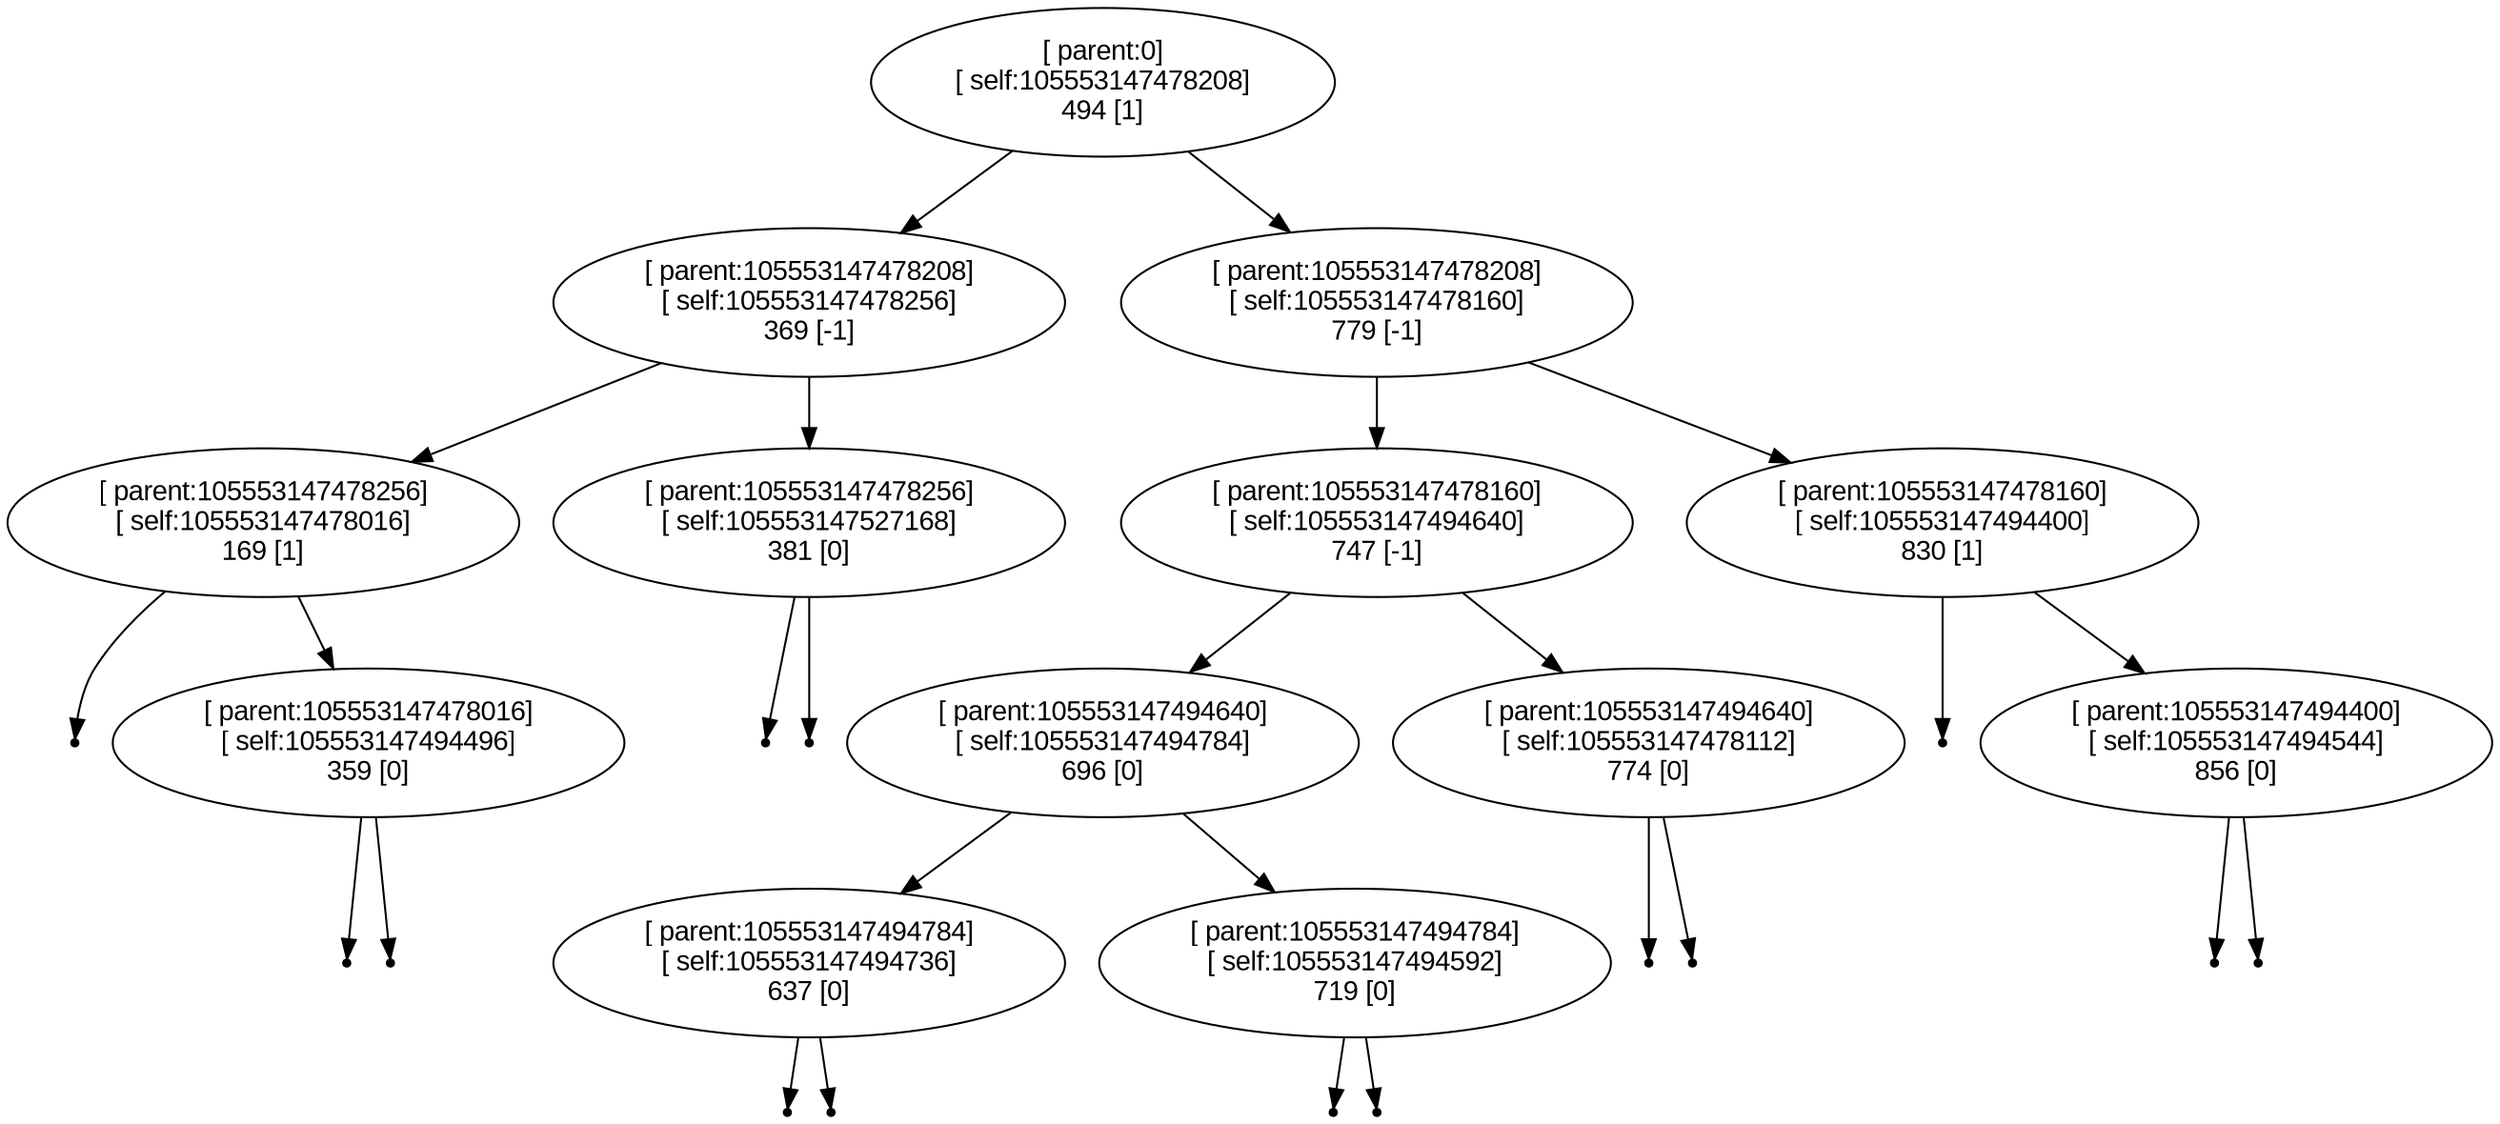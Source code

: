 digraph BST {
    node [fontname="Arial"];
    "[ parent:0]
[ self:105553147478208]
494 [1]" -> "[ parent:105553147478208]
[ self:105553147478256]
369 [-1]";
    "[ parent:0]
[ self:105553147478208]
494 [1]" -> "[ parent:105553147478208]
[ self:105553147478160]
779 [-1]";
    "[ parent:105553147478208]
[ self:105553147478256]
369 [-1]" -> "[ parent:105553147478256]
[ self:105553147478016]
169 [1]";
    "[ parent:105553147478208]
[ self:105553147478256]
369 [-1]" -> "[ parent:105553147478256]
[ self:105553147527168]
381 [0]";
    null112 [shape=point];
    "[ parent:105553147478256]
[ self:105553147478016]
169 [1]" -> "null112"
    "[ parent:105553147478256]
[ self:105553147478016]
169 [1]" -> "[ parent:105553147478016]
[ self:105553147494496]
359 [0]";
    null113 [shape=point];
    "[ parent:105553147478016]
[ self:105553147494496]
359 [0]" -> "null113"
    null114 [shape=point];
    "[ parent:105553147478016]
[ self:105553147494496]
359 [0]" -> "null114"
    null115 [shape=point];
    "[ parent:105553147478256]
[ self:105553147527168]
381 [0]" -> "null115"
    null116 [shape=point];
    "[ parent:105553147478256]
[ self:105553147527168]
381 [0]" -> "null116"
    "[ parent:105553147478208]
[ self:105553147478160]
779 [-1]" -> "[ parent:105553147478160]
[ self:105553147494640]
747 [-1]";
    "[ parent:105553147478208]
[ self:105553147478160]
779 [-1]" -> "[ parent:105553147478160]
[ self:105553147494400]
830 [1]";
    "[ parent:105553147478160]
[ self:105553147494640]
747 [-1]" -> "[ parent:105553147494640]
[ self:105553147494784]
696 [0]";
    "[ parent:105553147478160]
[ self:105553147494640]
747 [-1]" -> "[ parent:105553147494640]
[ self:105553147478112]
774 [0]";
    "[ parent:105553147494640]
[ self:105553147494784]
696 [0]" -> "[ parent:105553147494784]
[ self:105553147494736]
637 [0]";
    "[ parent:105553147494640]
[ self:105553147494784]
696 [0]" -> "[ parent:105553147494784]
[ self:105553147494592]
719 [0]";
    null117 [shape=point];
    "[ parent:105553147494784]
[ self:105553147494736]
637 [0]" -> "null117"
    null118 [shape=point];
    "[ parent:105553147494784]
[ self:105553147494736]
637 [0]" -> "null118"
    null119 [shape=point];
    "[ parent:105553147494784]
[ self:105553147494592]
719 [0]" -> "null119"
    null120 [shape=point];
    "[ parent:105553147494784]
[ self:105553147494592]
719 [0]" -> "null120"
    null121 [shape=point];
    "[ parent:105553147494640]
[ self:105553147478112]
774 [0]" -> "null121"
    null122 [shape=point];
    "[ parent:105553147494640]
[ self:105553147478112]
774 [0]" -> "null122"
    null123 [shape=point];
    "[ parent:105553147478160]
[ self:105553147494400]
830 [1]" -> "null123"
    "[ parent:105553147478160]
[ self:105553147494400]
830 [1]" -> "[ parent:105553147494400]
[ self:105553147494544]
856 [0]";
    null124 [shape=point];
    "[ parent:105553147494400]
[ self:105553147494544]
856 [0]" -> "null124"
    null125 [shape=point];
    "[ parent:105553147494400]
[ self:105553147494544]
856 [0]" -> "null125"
}

